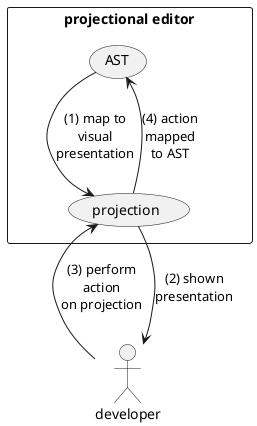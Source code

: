 @startuml
skinparam componentStyle rectangle
skinparam packageStyle rectangle


actor developer as dev

rectangle "projectional editor" as editor {
    (AST) as ast
    (projection) as proj
}

ast --> proj : (1) map to\nvisual\npresentation
proj --> dev : (2) shown\npresentation
dev --> proj : (3) perform\naction\non projection
proj --> ast : (4) action\nmapped\nto AST


@enduml
